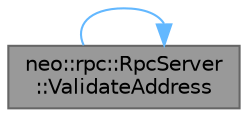 digraph "neo::rpc::RpcServer::ValidateAddress"
{
 // LATEX_PDF_SIZE
  bgcolor="transparent";
  edge [fontname=Helvetica,fontsize=10,labelfontname=Helvetica,labelfontsize=10];
  node [fontname=Helvetica,fontsize=10,shape=box,height=0.2,width=0.4];
  rankdir="LR";
  Node1 [id="Node000001",label="neo::rpc::RpcServer\l::ValidateAddress",height=0.2,width=0.4,color="gray40", fillcolor="grey60", style="filled", fontcolor="black",tooltip="Validate address."];
  Node1 -> Node1 [id="edge1_Node000001_Node000001",color="steelblue1",style="solid",tooltip=" "];
}
